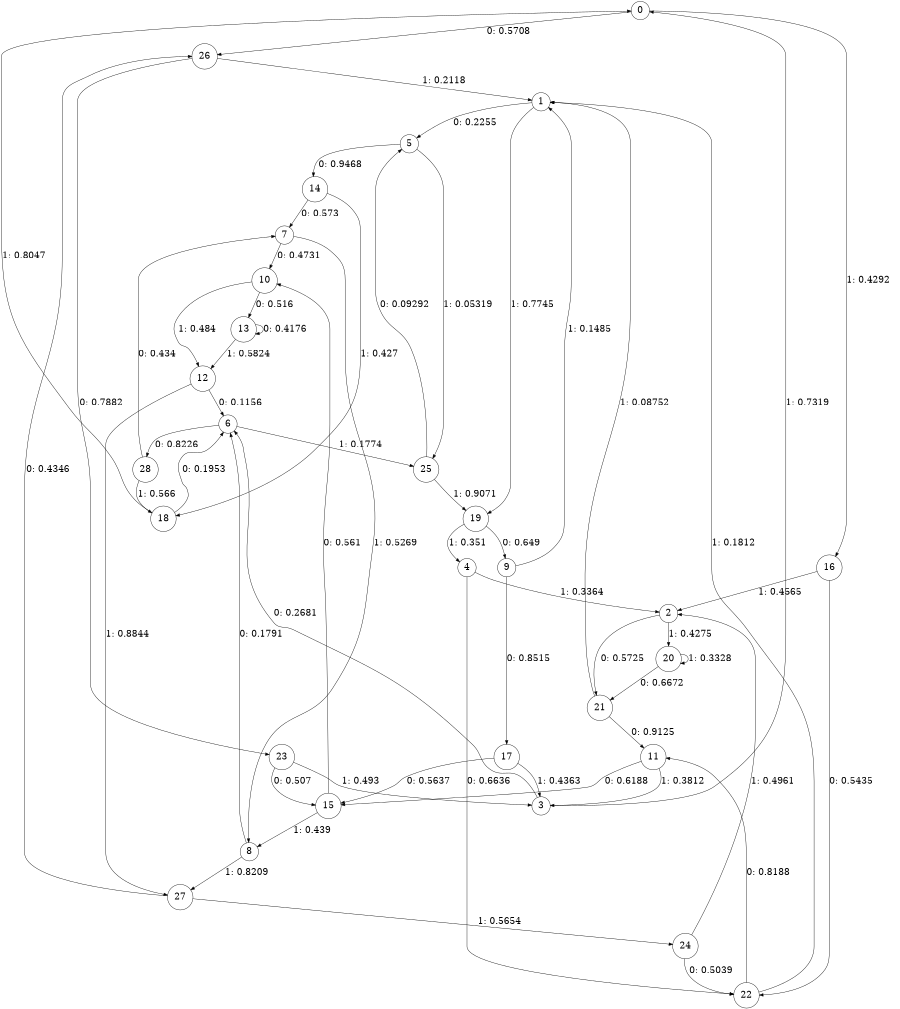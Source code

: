 digraph "ch11faceL6" {
size = "6,8.5";
ratio = "fill";
node [shape = circle];
node [fontsize = 24];
edge [fontsize = 24];
0 -> 26 [label = "0: 0.5708   "];
0 -> 16 [label = "1: 0.4292   "];
1 -> 5 [label = "0: 0.2255   "];
1 -> 19 [label = "1: 0.7745   "];
2 -> 21 [label = "0: 0.5725   "];
2 -> 20 [label = "1: 0.4275   "];
3 -> 6 [label = "0: 0.2681   "];
3 -> 0 [label = "1: 0.7319   "];
4 -> 22 [label = "0: 0.6636   "];
4 -> 2 [label = "1: 0.3364   "];
5 -> 14 [label = "0: 0.9468   "];
5 -> 25 [label = "1: 0.05319  "];
6 -> 28 [label = "0: 0.8226   "];
6 -> 25 [label = "1: 0.1774   "];
7 -> 10 [label = "0: 0.4731   "];
7 -> 8 [label = "1: 0.5269   "];
8 -> 6 [label = "0: 0.1791   "];
8 -> 27 [label = "1: 0.8209   "];
9 -> 17 [label = "0: 0.8515   "];
9 -> 1 [label = "1: 0.1485   "];
10 -> 13 [label = "0: 0.516    "];
10 -> 12 [label = "1: 0.484    "];
11 -> 15 [label = "0: 0.6188   "];
11 -> 3 [label = "1: 0.3812   "];
12 -> 6 [label = "0: 0.1156   "];
12 -> 27 [label = "1: 0.8844   "];
13 -> 13 [label = "0: 0.4176   "];
13 -> 12 [label = "1: 0.5824   "];
14 -> 7 [label = "0: 0.573    "];
14 -> 18 [label = "1: 0.427    "];
15 -> 10 [label = "0: 0.561    "];
15 -> 8 [label = "1: 0.439    "];
16 -> 22 [label = "0: 0.5435   "];
16 -> 2 [label = "1: 0.4565   "];
17 -> 15 [label = "0: 0.5637   "];
17 -> 3 [label = "1: 0.4363   "];
18 -> 6 [label = "0: 0.1953   "];
18 -> 0 [label = "1: 0.8047   "];
19 -> 9 [label = "0: 0.649    "];
19 -> 4 [label = "1: 0.351    "];
20 -> 21 [label = "0: 0.6672   "];
20 -> 20 [label = "1: 0.3328   "];
21 -> 11 [label = "0: 0.9125   "];
21 -> 1 [label = "1: 0.08752  "];
22 -> 11 [label = "0: 0.8188   "];
22 -> 1 [label = "1: 0.1812   "];
23 -> 15 [label = "0: 0.507    "];
23 -> 3 [label = "1: 0.493    "];
24 -> 22 [label = "0: 0.5039   "];
24 -> 2 [label = "1: 0.4961   "];
25 -> 5 [label = "0: 0.09292  "];
25 -> 19 [label = "1: 0.9071   "];
26 -> 23 [label = "0: 0.7882   "];
26 -> 1 [label = "1: 0.2118   "];
27 -> 26 [label = "0: 0.4346   "];
27 -> 24 [label = "1: 0.5654   "];
28 -> 7 [label = "0: 0.434    "];
28 -> 18 [label = "1: 0.566    "];
}
